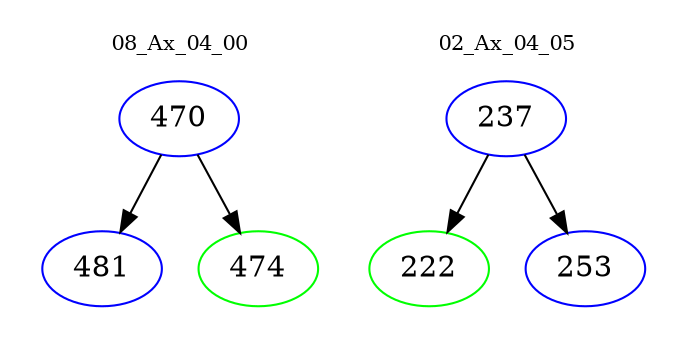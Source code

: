 digraph{
subgraph cluster_0 {
color = white
label = "08_Ax_04_00";
fontsize=10;
T0_470 [label="470", color="blue"]
T0_470 -> T0_481 [color="black"]
T0_481 [label="481", color="blue"]
T0_470 -> T0_474 [color="black"]
T0_474 [label="474", color="green"]
}
subgraph cluster_1 {
color = white
label = "02_Ax_04_05";
fontsize=10;
T1_237 [label="237", color="blue"]
T1_237 -> T1_222 [color="black"]
T1_222 [label="222", color="green"]
T1_237 -> T1_253 [color="black"]
T1_253 [label="253", color="blue"]
}
}
